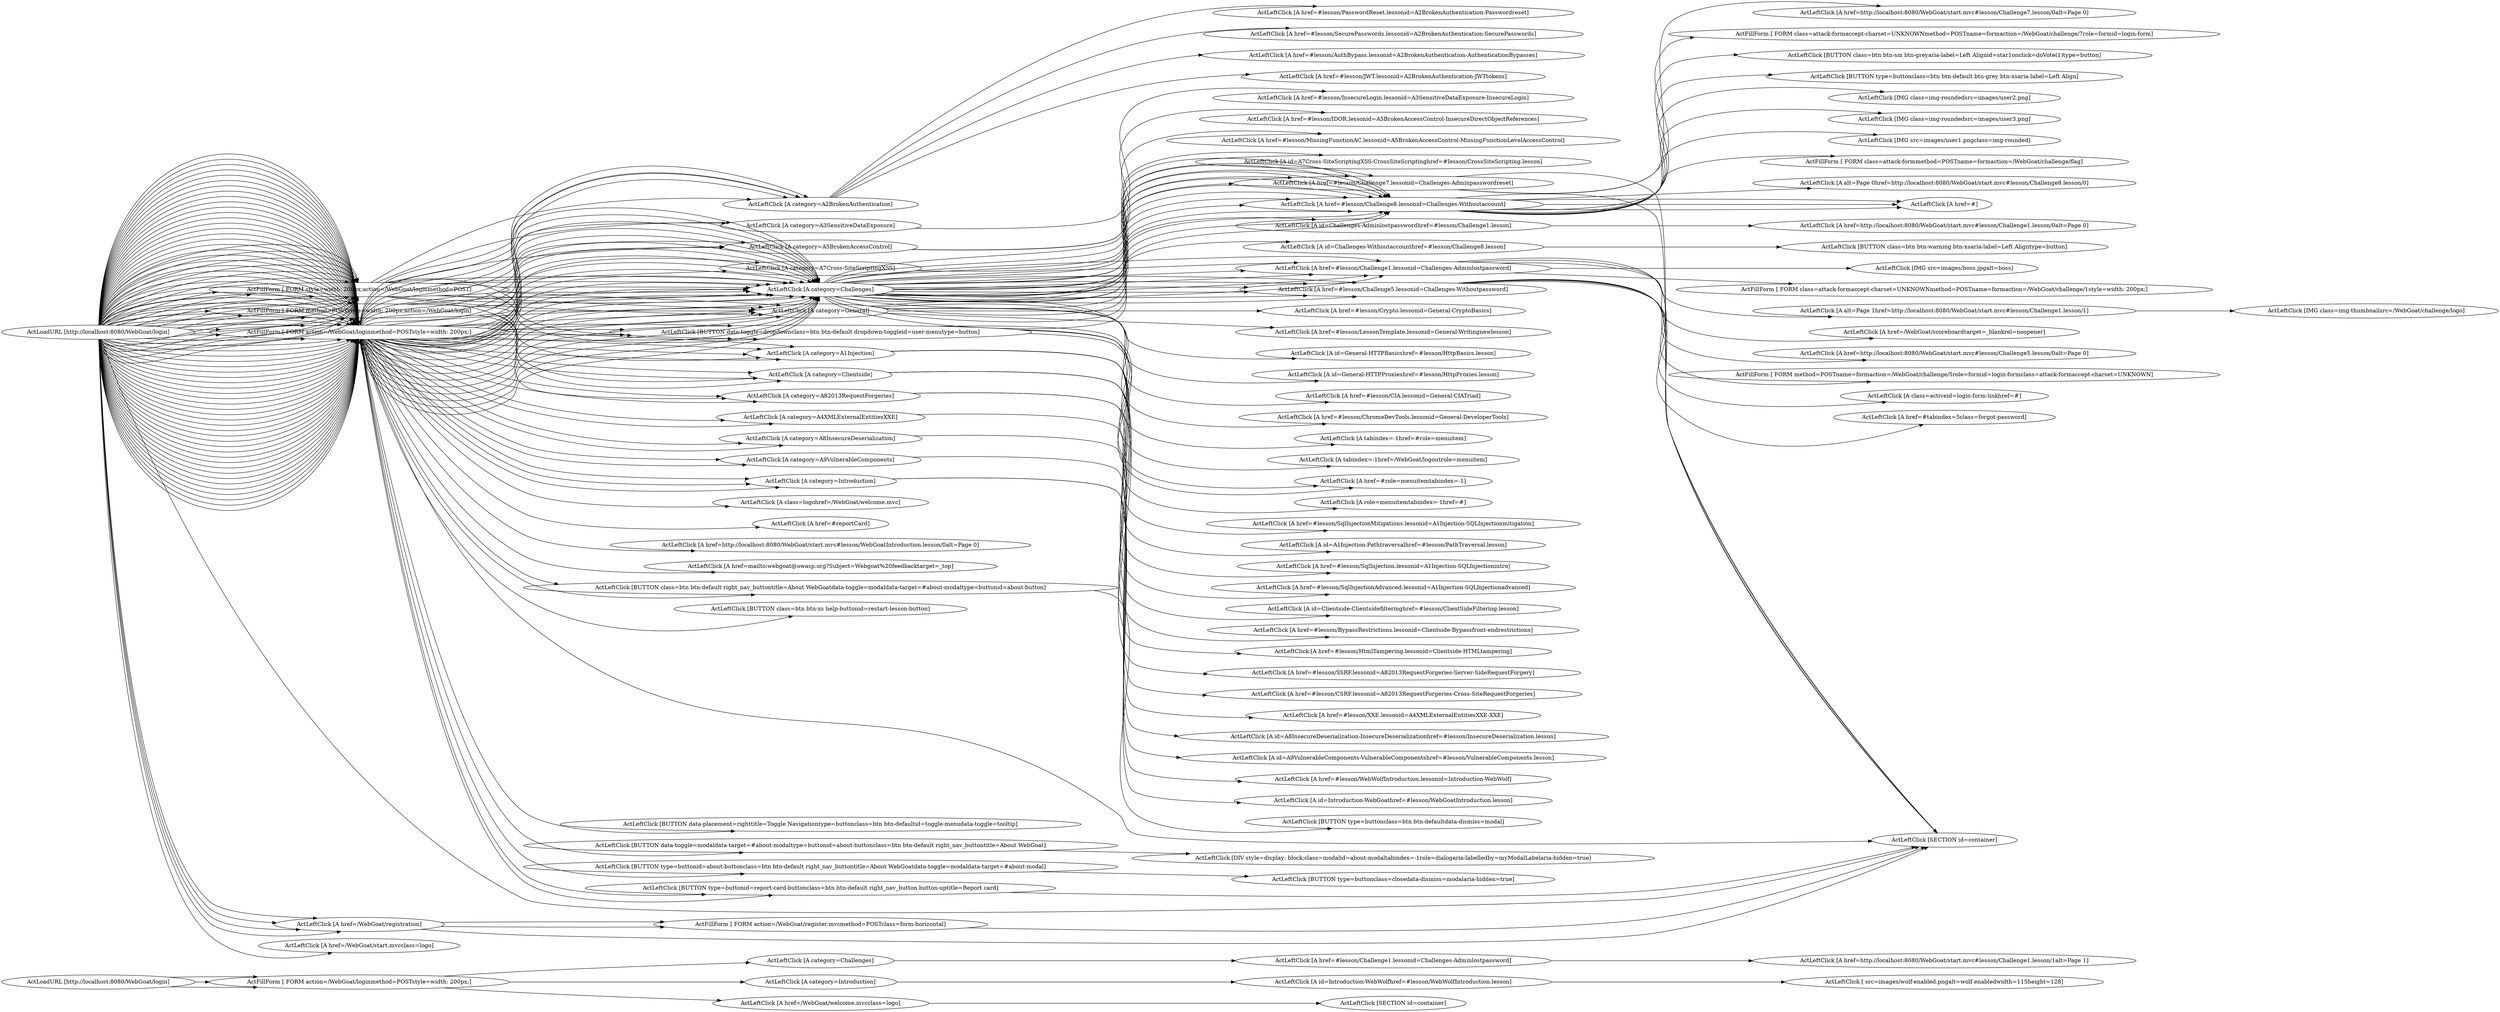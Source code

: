 digraph  {
	subgraph s98 {
		label="Failed";
		n100[label="ActFillForm [ FORM action=/WebGoat/loginmethod=POSTstyle=width: 200px;]"];
		n103[label="ActLeftClick [ src=images/wolf-enabled.pngalt=wolf enabledwidth=115height=128]"];
		n104[label="ActLeftClick [A category=Challenges]"];
		n101[label="ActLeftClick [A category=Introduction]"];
		n105[label="ActLeftClick [A href=#lesson/Challenge1.lessonid=Challenges-Adminlostpassword]"];
		n107[label="ActLeftClick [A href=/WebGoat/welcome.mvcclass=logo]"];
		n106[label="ActLeftClick [A href=http://localhost:8080/WebGoat/start.mvc#lesson/Challenge1.lesson/1alt=Page 1]"];
		n102[label="ActLeftClick [A id=Introduction-WebWolfhref=#lesson/WebWolfIntroduction.lesson]"];
		n108[label="ActLeftClick [SECTION id=container]"];
		n99[label="ActLoadURL [http://localhost:8080/WebGoat/login]"];
		n100->n101;
		n100->n104;
		n100->n107;
		n104->n105;
		n101->n102;
		n105->n106;
		n107->n108;
		n102->n103;
		n99->n100;
		n99->n100;
		n99->n100;
		
	}
	subgraph s3 {
		label="In Process";
		n5[label="ActFillForm [ FORM action=/WebGoat/loginmethod=POSTstyle=width: 200px;]"];
		n93[label="ActFillForm [ FORM action=/WebGoat/register.mvcmethod=POSTclass=form-horizontal]"];
		n58[label="ActFillForm [ FORM class=attack-formaccept-charset=UNKNOWNmethod=POSTname=formaction=/WebGoat/challenge/1style=width: 200px;]"];
		n94[label="ActFillForm [ FORM class=attack-formaccept-charset=UNKNOWNmethod=POSTname=formaction=/WebGoat/challenge/7role=formid=login-form]"];
		n64[label="ActFillForm [ FORM class=attack-formmethod=POSTname=formaction=/WebGoat/challenge/flag]"];
		n90[label="ActFillForm [ FORM method=POSTname=formaction=/WebGoat/challenge/5role=formid=login-formclass=attack-formaccept-charset=UNKNOWN]"];
		n35[label="ActFillForm [ FORM method=POSTstyle=width: 200px;action=/WebGoat/login]"];
		n11[label="ActFillForm [ FORM style=width: 200px;action=/WebGoat/loginmethod=POST]"];
		n18[label="ActLeftClick [A alt=Page 0href=http://localhost:8080/WebGoat/start.mvc#lesson/Challenge8.lesson/0]"];
		n26[label="ActLeftClick [A alt=Page 1href=http://localhost:8080/WebGoat/start.mvc#lesson/Challenge1.lesson/1]"];
		n30[label="ActLeftClick [A category=A1Injection]"];
		n28[label="ActLeftClick [A category=A2BrokenAuthentication]"];
		n96[label="ActLeftClick [A category=A3SensitiveDataExposure]"];
		n13[label="ActLeftClick [A category=A4XMLExternalEntitiesXXE]"];
		n39[label="ActLeftClick [A category=A5BrokenAccessControl]"];
		n48[label="ActLeftClick [A category=A7Cross-SiteScriptingXSS]"];
		n31[label="ActLeftClick [A category=A82013RequestForgeries]"];
		n67[label="ActLeftClick [A category=A8InsecureDeserialization]"];
		n19[label="ActLeftClick [A category=A9VulnerableComponents]"];
		n6[label="ActLeftClick [A category=Challenges]"];
		n38[label="ActLeftClick [A category=Clientside]"];
		n9[label="ActLeftClick [A category=General]"];
		n24[label="ActLeftClick [A category=Introduction]"];
		n69[label="ActLeftClick [A class=activeid=login-form-linkhref=#]"];
		n32[label="ActLeftClick [A class=logohref=/WebGoat/welcome.mvc]"];
		n45[label="ActLeftClick [A href=#]"];
		n61[label="ActLeftClick [A href=#lesson/AuthBypass.lessonid=A2BrokenAuthentication-AuthenticationBypasses]"];
		n88[label="ActLeftClick [A href=#lesson/BypassRestrictions.lessonid=Clientside-Bypassfront-endrestrictions]"];
		n92[label="ActLeftClick [A href=#lesson/CIA.lessonid=General-CIATriad]"];
		n73[label="ActLeftClick [A href=#lesson/CSRF.lessonid=A82013RequestForgeries-Cross-SiteRequestForgeries]"];
		n7[label="ActLeftClick [A href=#lesson/Challenge1.lessonid=Challenges-Adminlostpassword]"];
		n42[label="ActLeftClick [A href=#lesson/Challenge5.lessonid=Challenges-Withoutpassword]"];
		n12[label="ActLeftClick [A href=#lesson/Challenge7.lessonid=Challenges-Adminpasswordreset]"];
		n17[label="ActLeftClick [A href=#lesson/Challenge8.lessonid=Challenges-Withoutaccount]"];
		n95[label="ActLeftClick [A href=#lesson/ChromeDevTools.lessonid=General-DeveloperTools]"];
		n60[label="ActLeftClick [A href=#lesson/Crypto.lessonid=General-CryptoBasics]"];
		n63[label="ActLeftClick [A href=#lesson/HtmlTampering.lessonid=Clientside-HTMLtampering]"];
		n50[label="ActLeftClick [A href=#lesson/IDOR.lessonid=A5BrokenAccessControl-InsecureDirectObjectReferences]"];
		n97[label="ActLeftClick [A href=#lesson/InsecureLogin.lessonid=A3SensitiveDataExposure-InsecureLogin]"];
		n75[label="ActLeftClick [A href=#lesson/JWT.lessonid=A2BrokenAuthentication-JWTtokens]"];
		n10[label="ActLeftClick [A href=#lesson/LessonTemplate.lessonid=General-Writingnewlesson]"];
		n40[label="ActLeftClick [A href=#lesson/MissingFunctionAC.lessonid=A5BrokenAccessControl-MissingFunctionLevelAccessControl]"];
		n56[label="ActLeftClick [A href=#lesson/PasswordReset.lessonid=A2BrokenAuthentication-Passwordreset]"];
		n47[label="ActLeftClick [A href=#lesson/SSRF.lessonid=A82013RequestForgeries-Server-SideRequestForgery]"];
		n29[label="ActLeftClick [A href=#lesson/SecurePasswords.lessonid=A2BrokenAuthentication-SecurePasswords]"];
		n68[label="ActLeftClick [A href=#lesson/SqlInjection.lessonid=A1Injection-SQLInjectionintro]"];
		n33[label="ActLeftClick [A href=#lesson/SqlInjectionAdvanced.lessonid=A1Injection-SQLInjectionadvanced]"];
		n43[label="ActLeftClick [A href=#lesson/SqlInjectionMitigations.lessonid=A1Injection-SQLInjectionmitigation]"];
		n25[label="ActLeftClick [A href=#lesson/WebWolfIntroduction.lessonid=Introduction-WebWolf]"];
		n14[label="ActLeftClick [A href=#lesson/XXE.lessonid=A4XMLExternalEntitiesXXE-XXE]"];
		n59[label="ActLeftClick [A href=#reportCard]"];
		n87[label="ActLeftClick [A href=#role=menuitemtabindex=-1]"];
		n57[label="ActLeftClick [A href=#tabindex=5class=forgot-password]"];
		n23[label="ActLeftClick [A href=/WebGoat/registration]"];
		n21[label="ActLeftClick [A href=/WebGoat/scoreboardtarget=_blankrel=noopener]"];
		n84[label="ActLeftClick [A href=/WebGoat/start.mvcclass=logo]"];
		n52[label="ActLeftClick [A href=http://localhost:8080/WebGoat/start.mvc#lesson/Challenge1.lesson/0alt=Page 0]"];
		n82[label="ActLeftClick [A href=http://localhost:8080/WebGoat/start.mvc#lesson/Challenge5.lesson/0alt=Page 0]"];
		n53[label="ActLeftClick [A href=http://localhost:8080/WebGoat/start.mvc#lesson/Challenge7.lesson/0alt=Page 0]"];
		n49[label="ActLeftClick [A href=http://localhost:8080/WebGoat/start.mvc#lesson/WebGoatIntroduction.lesson/0alt=Page 0]"];
		n65[label="ActLeftClick [A href=mailto:webgoat@owasp.org?Subject=Webgoat%20feedbacktarget=_top]"];
		n91[label="ActLeftClick [A id=A1Injection-Pathtraversalhref=#lesson/PathTraversal.lesson]"];
		n74[label="ActLeftClick [A id=A7Cross-SiteScriptingXSS-CrossSiteScriptinghref=#lesson/CrossSiteScripting.lesson]"];
		n89[label="ActLeftClick [A id=A8InsecureDeserialization-InsecureDeserializationhref=#lesson/InsecureDeserialization.lesson]"];
		n20[label="ActLeftClick [A id=A9VulnerableComponents-VulnerableComponentshref=#lesson/VulnerableComponents.lesson]"];
		n51[label="ActLeftClick [A id=Challenges-Adminlostpasswordhref=#lesson/Challenge1.lesson]"];
		n70[label="ActLeftClick [A id=Challenges-Withoutaccounthref=#lesson/Challenge8.lesson]"];
		n41[label="ActLeftClick [A id=Clientside-Clientsidefilteringhref=#lesson/ClientSideFiltering.lesson]"];
		n62[label="ActLeftClick [A id=General-HTTPBasicshref=#lesson/HttpBasics.lesson]"];
		n22[label="ActLeftClick [A id=General-HTTPProxieshref=#lesson/HttpProxies.lesson]"];
		n66[label="ActLeftClick [A id=Introduction-WebGoathref=#lesson/WebGoatIntroduction.lesson]"];
		n44[label="ActLeftClick [A role=menuitemtabindex=-1href=#]"];
		n16[label="ActLeftClick [A tabindex=-1href=#role=menuitem]"];
		n79[label="ActLeftClick [A tabindex=-1href=/WebGoat/logoutrole=menuitem]"];
		n54[label="ActLeftClick [BUTTON class=btn btn-default right_nav_buttontitle=About WebGoatdata-toggle=modaldata-target=#about-modaltype=buttonid=about-button]"];
		n36[label="ActLeftClick [BUTTON class=btn btn-sm btn-greyaria-label=Left Alignid=star1onclick=doVote(1)type=button]"];
		n71[label="ActLeftClick [BUTTON class=btn btn-warning btn-xsaria-label=Left Aligntype=button]"];
		n83[label="ActLeftClick [BUTTON class=btn btn-xs help-buttonid=restart-lesson-button]"];
		n34[label="ActLeftClick [BUTTON data-placement=righttitle=Toggle Navigationtype=buttonclass=btn btn-defaultid=toggle-menudata-toggle=tooltip]"];
		n15[label="ActLeftClick [BUTTON data-toggle=dropdownclass=btn btn-default dropdown-toggleid=user-menutype=button]"];
		n85[label="ActLeftClick [BUTTON data-toggle=modaldata-target=#about-modaltype=buttonid=about-buttonclass=btn btn-default right_nav_buttontitle=About WebGoat]"];
		n77[label="ActLeftClick [BUTTON type=buttonclass=btn btn-default btn-grey btn-xsaria-label=Left Align]"];
		n55[label="ActLeftClick [BUTTON type=buttonclass=btn btn-defaultdata-dismiss=modal]"];
		n81[label="ActLeftClick [BUTTON type=buttonclass=closedata-dismiss=modalaria-hidden=true]"];
		n80[label="ActLeftClick [BUTTON type=buttonid=about-buttonclass=btn btn-default right_nav_buttontitle=About WebGoatdata-toggle=modaldata-target=#about-modal]"];
		n46[label="ActLeftClick [BUTTON type=buttonid=report-card-buttonclass=btn btn-default right_nav_button button-uptitle=Report card]"];
		n86[label="ActLeftClick [DIV style=display: block;class=modalid=about-modaltabindex=-1role=dialogaria-labelledby=myModalLabelaria-hidden=true]"];
		n76[label="ActLeftClick [IMG class=img-roundedsrc=images/user2.png]"];
		n37[label="ActLeftClick [IMG class=img-roundedsrc=images/user3.png]"];
		n27[label="ActLeftClick [IMG class=img-thumbnailsrc=/WebGoat/challenge/logo]"];
		n78[label="ActLeftClick [IMG src=images/boss.jpgalt=boss]"];
		n72[label="ActLeftClick [IMG src=images/user1.pngclass=img-rounded]"];
		n8[label="ActLeftClick [SECTION id=container]"];
		n4[label="ActLoadURL [http://localhost:8080/WebGoat/login]"];
		n5->n6;
		n5->n9;
		n5->n13;
		n5->n15;
		n5->n6;
		n5->n19;
		n5->n6;
		n5->n24;
		n5->n6;
		n5->n28;
		n5->n30;
		n5->n8;
		n5->n31;
		n5->n32;
		n5->n30;
		n5->n34;
		n5->n6;
		n5->n6;
		n5->n6;
		n5->n38;
		n5->n24;
		n5->n6;
		n5->n30;
		n5->n15;
		n5->n13;
		n5->n6;
		n5->n46;
		n5->n31;
		n5->n48;
		n5->n49;
		n5->n39;
		n5->n6;
		n5->n6;
		n5->n54;
		n5->n28;
		n5->n19;
		n5->n39;
		n5->n6;
		n5->n59;
		n5->n38;
		n5->n6;
		n5->n65;
		n5->n24;
		n5->n67;
		n5->n30;
		n5->n6;
		n5->n6;
		n5->n6;
		n5->n28;
		n5->n6;
		n5->n6;
		n5->n6;
		n5->n80;
		n5->n6;
		n5->n83;
		n5->n46;
		n5->n6;
		n5->n85;
		n5->n15;
		n5->n67;
		n5->n6;
		n5->n6;
		n5->n9;
		n5->n54;
		n5->n15;
		n5->n9;
		n5->n96;
		n93->n8;
		n35->n6;
		n35->n38;
		n35->n28;
		n35->n31;
		n35->n38;
		n35->n30;
		n35->n6;
		n35->n9;
		n11->n6;
		n11->n9;
		n11->n39;
		n11->n6;
		n11->n9;
		n11->n28;
		n11->n9;
		n11->n6;
		n11->n6;
		n11->n48;
		n11->n6;
		n11->n15;
		n11->n15;
		n11->n6;
		n11->n96;
		n26->n27;
		n30->n33;
		n30->n43;
		n30->n68;
		n30->n91;
		n28->n29;
		n28->n56;
		n28->n61;
		n28->n75;
		n96->n97;
		n13->n14;
		n39->n40;
		n39->n50;
		n48->n74;
		n31->n47;
		n31->n73;
		n67->n89;
		n19->n20;
		n6->n7;
		n6->n12;
		n6->n17;
		n6->n7;
		n6->n7;
		n6->n17;
		n6->n17;
		n6->n17;
		n6->n42;
		n6->n17;
		n6->n51;
		n6->n12;
		n6->n42;
		n6->n7;
		n6->n17;
		n6->n42;
		n6->n70;
		n6->n7;
		n6->n12;
		n6->n17;
		n6->n17;
		n6->n17;
		n6->n7;
		n6->n17;
		n6->n42;
		n6->n17;
		n6->n42;
		n6->n17;
		n6->n42;
		n6->n12;
		n38->n41;
		n38->n63;
		n38->n88;
		n9->n10;
		n9->n22;
		n9->n60;
		n9->n62;
		n9->n92;
		n9->n95;
		n24->n25;
		n24->n66;
		n7->n8;
		n7->n21;
		n7->n26;
		n7->n58;
		n7->n78;
		n42->n8;
		n42->n57;
		n42->n69;
		n42->n82;
		n42->n90;
		n12->n8;
		n12->n53;
		n12->n94;
		n17->n18;
		n17->n36;
		n17->n37;
		n17->n45;
		n17->n64;
		n17->n72;
		n17->n76;
		n17->n77;
		n17->n45;
		n17->n8;
		n17->n45;
		n23->n8;
		n23->n93;
		n23->n93;
		n51->n52;
		n70->n71;
		n54->n55;
		n15->n16;
		n15->n44;
		n15->n79;
		n15->n87;
		n15->n87;
		n85->n86;
		n80->n81;
		n46->n8;
		n4->n5;
		n4->n5;
		n4->n11;
		n4->n5;
		n4->n5;
		n4->n5;
		n4->n5;
		n4->n5;
		n4->n11;
		n4->n23;
		n4->n5;
		n4->n5;
		n4->n5;
		n4->n5;
		n4->n5;
		n4->n5;
		n4->n5;
		n4->n5;
		n4->n5;
		n4->n35;
		n4->n5;
		n4->n5;
		n4->n35;
		n4->n5;
		n4->n11;
		n4->n5;
		n4->n5;
		n4->n5;
		n4->n5;
		n4->n5;
		n4->n5;
		n4->n5;
		n4->n5;
		n4->n5;
		n4->n5;
		n4->n5;
		n4->n5;
		n4->n5;
		n4->n5;
		n4->n5;
		n4->n5;
		n4->n5;
		n4->n11;
		n4->n5;
		n4->n5;
		n4->n5;
		n4->n11;
		n4->n11;
		n4->n11;
		n4->n5;
		n4->n5;
		n4->n5;
		n4->n5;
		n4->n5;
		n4->n5;
		n4->n5;
		n4->n11;
		n4->n5;
		n4->n11;
		n4->n23;
		n4->n5;
		n4->n5;
		n4->n35;
		n4->n35;
		n4->n11;
		n4->n5;
		n4->n11;
		n4->n5;
		n4->n5;
		n4->n5;
		n4->n11;
		n4->n5;
		n4->n5;
		n4->n5;
		n4->n5;
		n4->n84;
		n4->n5;
		n4->n5;
		n4->n5;
		n4->n11;
		n4->n35;
		n4->n5;
		n4->n5;
		n4->n5;
		n4->n35;
		n4->n5;
		n4->n5;
		n4->n35;
		n4->n5;
		n4->n23;
		n4->n11;
		n4->n5;
		n4->n35;
		n4->n11;
		n4->n8;
		n4->n5;
		n4->n23;
		
	}
	subgraph s2 {
		label="Unvisited";
		
	}
	subgraph s1 {
		label="Visited";
		
	}
	rankdir="LR";
	
}
